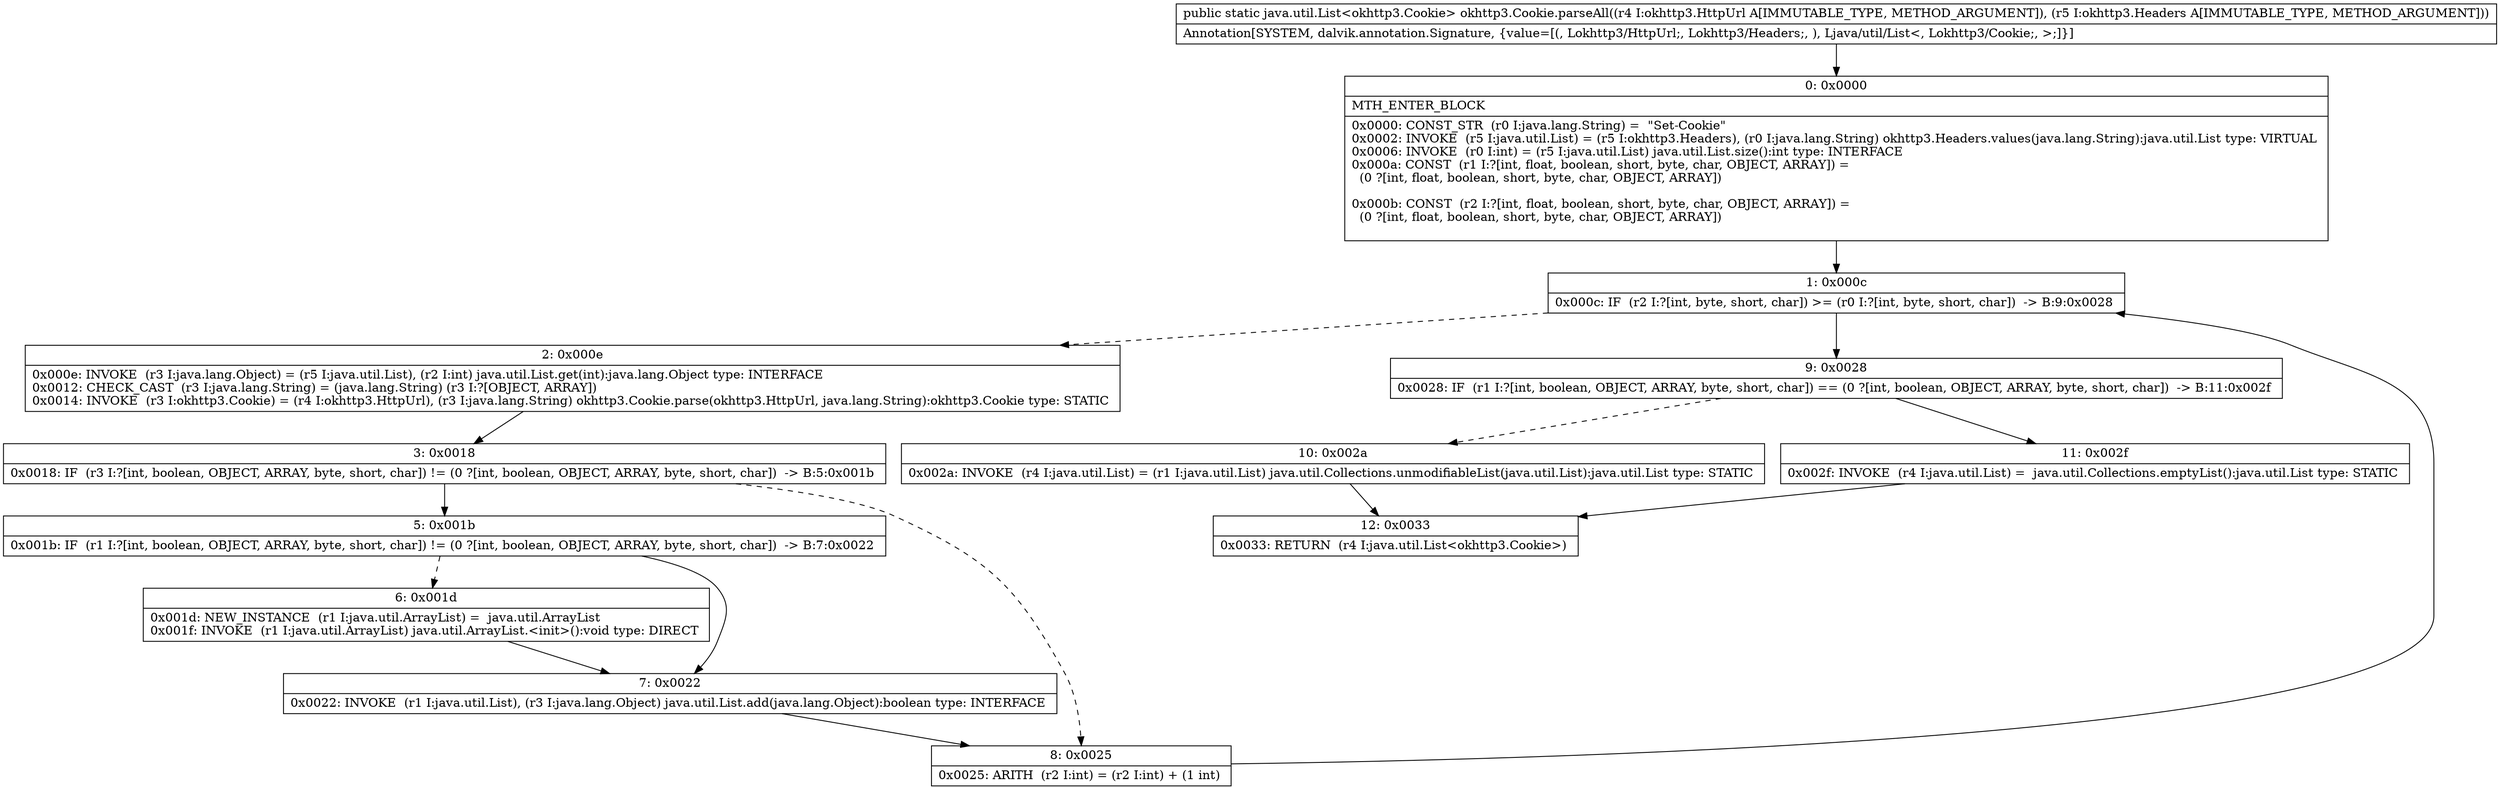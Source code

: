 digraph "CFG forokhttp3.Cookie.parseAll(Lokhttp3\/HttpUrl;Lokhttp3\/Headers;)Ljava\/util\/List;" {
Node_0 [shape=record,label="{0\:\ 0x0000|MTH_ENTER_BLOCK\l|0x0000: CONST_STR  (r0 I:java.lang.String) =  \"Set\-Cookie\" \l0x0002: INVOKE  (r5 I:java.util.List) = (r5 I:okhttp3.Headers), (r0 I:java.lang.String) okhttp3.Headers.values(java.lang.String):java.util.List type: VIRTUAL \l0x0006: INVOKE  (r0 I:int) = (r5 I:java.util.List) java.util.List.size():int type: INTERFACE \l0x000a: CONST  (r1 I:?[int, float, boolean, short, byte, char, OBJECT, ARRAY]) = \l  (0 ?[int, float, boolean, short, byte, char, OBJECT, ARRAY])\l \l0x000b: CONST  (r2 I:?[int, float, boolean, short, byte, char, OBJECT, ARRAY]) = \l  (0 ?[int, float, boolean, short, byte, char, OBJECT, ARRAY])\l \l}"];
Node_1 [shape=record,label="{1\:\ 0x000c|0x000c: IF  (r2 I:?[int, byte, short, char]) \>= (r0 I:?[int, byte, short, char])  \-\> B:9:0x0028 \l}"];
Node_2 [shape=record,label="{2\:\ 0x000e|0x000e: INVOKE  (r3 I:java.lang.Object) = (r5 I:java.util.List), (r2 I:int) java.util.List.get(int):java.lang.Object type: INTERFACE \l0x0012: CHECK_CAST  (r3 I:java.lang.String) = (java.lang.String) (r3 I:?[OBJECT, ARRAY]) \l0x0014: INVOKE  (r3 I:okhttp3.Cookie) = (r4 I:okhttp3.HttpUrl), (r3 I:java.lang.String) okhttp3.Cookie.parse(okhttp3.HttpUrl, java.lang.String):okhttp3.Cookie type: STATIC \l}"];
Node_3 [shape=record,label="{3\:\ 0x0018|0x0018: IF  (r3 I:?[int, boolean, OBJECT, ARRAY, byte, short, char]) != (0 ?[int, boolean, OBJECT, ARRAY, byte, short, char])  \-\> B:5:0x001b \l}"];
Node_5 [shape=record,label="{5\:\ 0x001b|0x001b: IF  (r1 I:?[int, boolean, OBJECT, ARRAY, byte, short, char]) != (0 ?[int, boolean, OBJECT, ARRAY, byte, short, char])  \-\> B:7:0x0022 \l}"];
Node_6 [shape=record,label="{6\:\ 0x001d|0x001d: NEW_INSTANCE  (r1 I:java.util.ArrayList) =  java.util.ArrayList \l0x001f: INVOKE  (r1 I:java.util.ArrayList) java.util.ArrayList.\<init\>():void type: DIRECT \l}"];
Node_7 [shape=record,label="{7\:\ 0x0022|0x0022: INVOKE  (r1 I:java.util.List), (r3 I:java.lang.Object) java.util.List.add(java.lang.Object):boolean type: INTERFACE \l}"];
Node_8 [shape=record,label="{8\:\ 0x0025|0x0025: ARITH  (r2 I:int) = (r2 I:int) + (1 int) \l}"];
Node_9 [shape=record,label="{9\:\ 0x0028|0x0028: IF  (r1 I:?[int, boolean, OBJECT, ARRAY, byte, short, char]) == (0 ?[int, boolean, OBJECT, ARRAY, byte, short, char])  \-\> B:11:0x002f \l}"];
Node_10 [shape=record,label="{10\:\ 0x002a|0x002a: INVOKE  (r4 I:java.util.List) = (r1 I:java.util.List) java.util.Collections.unmodifiableList(java.util.List):java.util.List type: STATIC \l}"];
Node_11 [shape=record,label="{11\:\ 0x002f|0x002f: INVOKE  (r4 I:java.util.List) =  java.util.Collections.emptyList():java.util.List type: STATIC \l}"];
Node_12 [shape=record,label="{12\:\ 0x0033|0x0033: RETURN  (r4 I:java.util.List\<okhttp3.Cookie\>) \l}"];
MethodNode[shape=record,label="{public static java.util.List\<okhttp3.Cookie\> okhttp3.Cookie.parseAll((r4 I:okhttp3.HttpUrl A[IMMUTABLE_TYPE, METHOD_ARGUMENT]), (r5 I:okhttp3.Headers A[IMMUTABLE_TYPE, METHOD_ARGUMENT]))  | Annotation[SYSTEM, dalvik.annotation.Signature, \{value=[(, Lokhttp3\/HttpUrl;, Lokhttp3\/Headers;, ), Ljava\/util\/List\<, Lokhttp3\/Cookie;, \>;]\}]\l}"];
MethodNode -> Node_0;
Node_0 -> Node_1;
Node_1 -> Node_2[style=dashed];
Node_1 -> Node_9;
Node_2 -> Node_3;
Node_3 -> Node_5;
Node_3 -> Node_8[style=dashed];
Node_5 -> Node_6[style=dashed];
Node_5 -> Node_7;
Node_6 -> Node_7;
Node_7 -> Node_8;
Node_8 -> Node_1;
Node_9 -> Node_10[style=dashed];
Node_9 -> Node_11;
Node_10 -> Node_12;
Node_11 -> Node_12;
}

